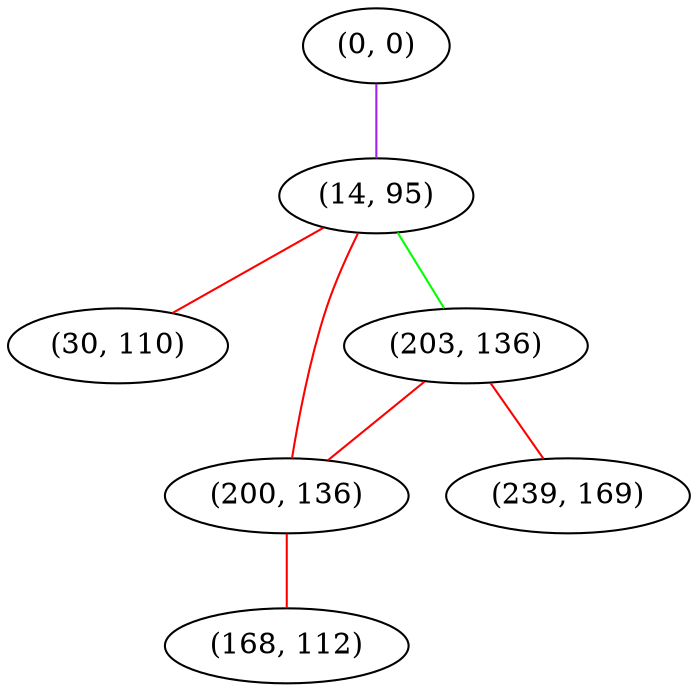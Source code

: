 graph "" {
"(0, 0)";
"(14, 95)";
"(30, 110)";
"(203, 136)";
"(200, 136)";
"(239, 169)";
"(168, 112)";
"(0, 0)" -- "(14, 95)"  [color=purple, key=0, weight=4];
"(14, 95)" -- "(203, 136)"  [color=green, key=0, weight=2];
"(14, 95)" -- "(200, 136)"  [color=red, key=0, weight=1];
"(14, 95)" -- "(30, 110)"  [color=red, key=0, weight=1];
"(203, 136)" -- "(200, 136)"  [color=red, key=0, weight=1];
"(203, 136)" -- "(239, 169)"  [color=red, key=0, weight=1];
"(200, 136)" -- "(168, 112)"  [color=red, key=0, weight=1];
}
